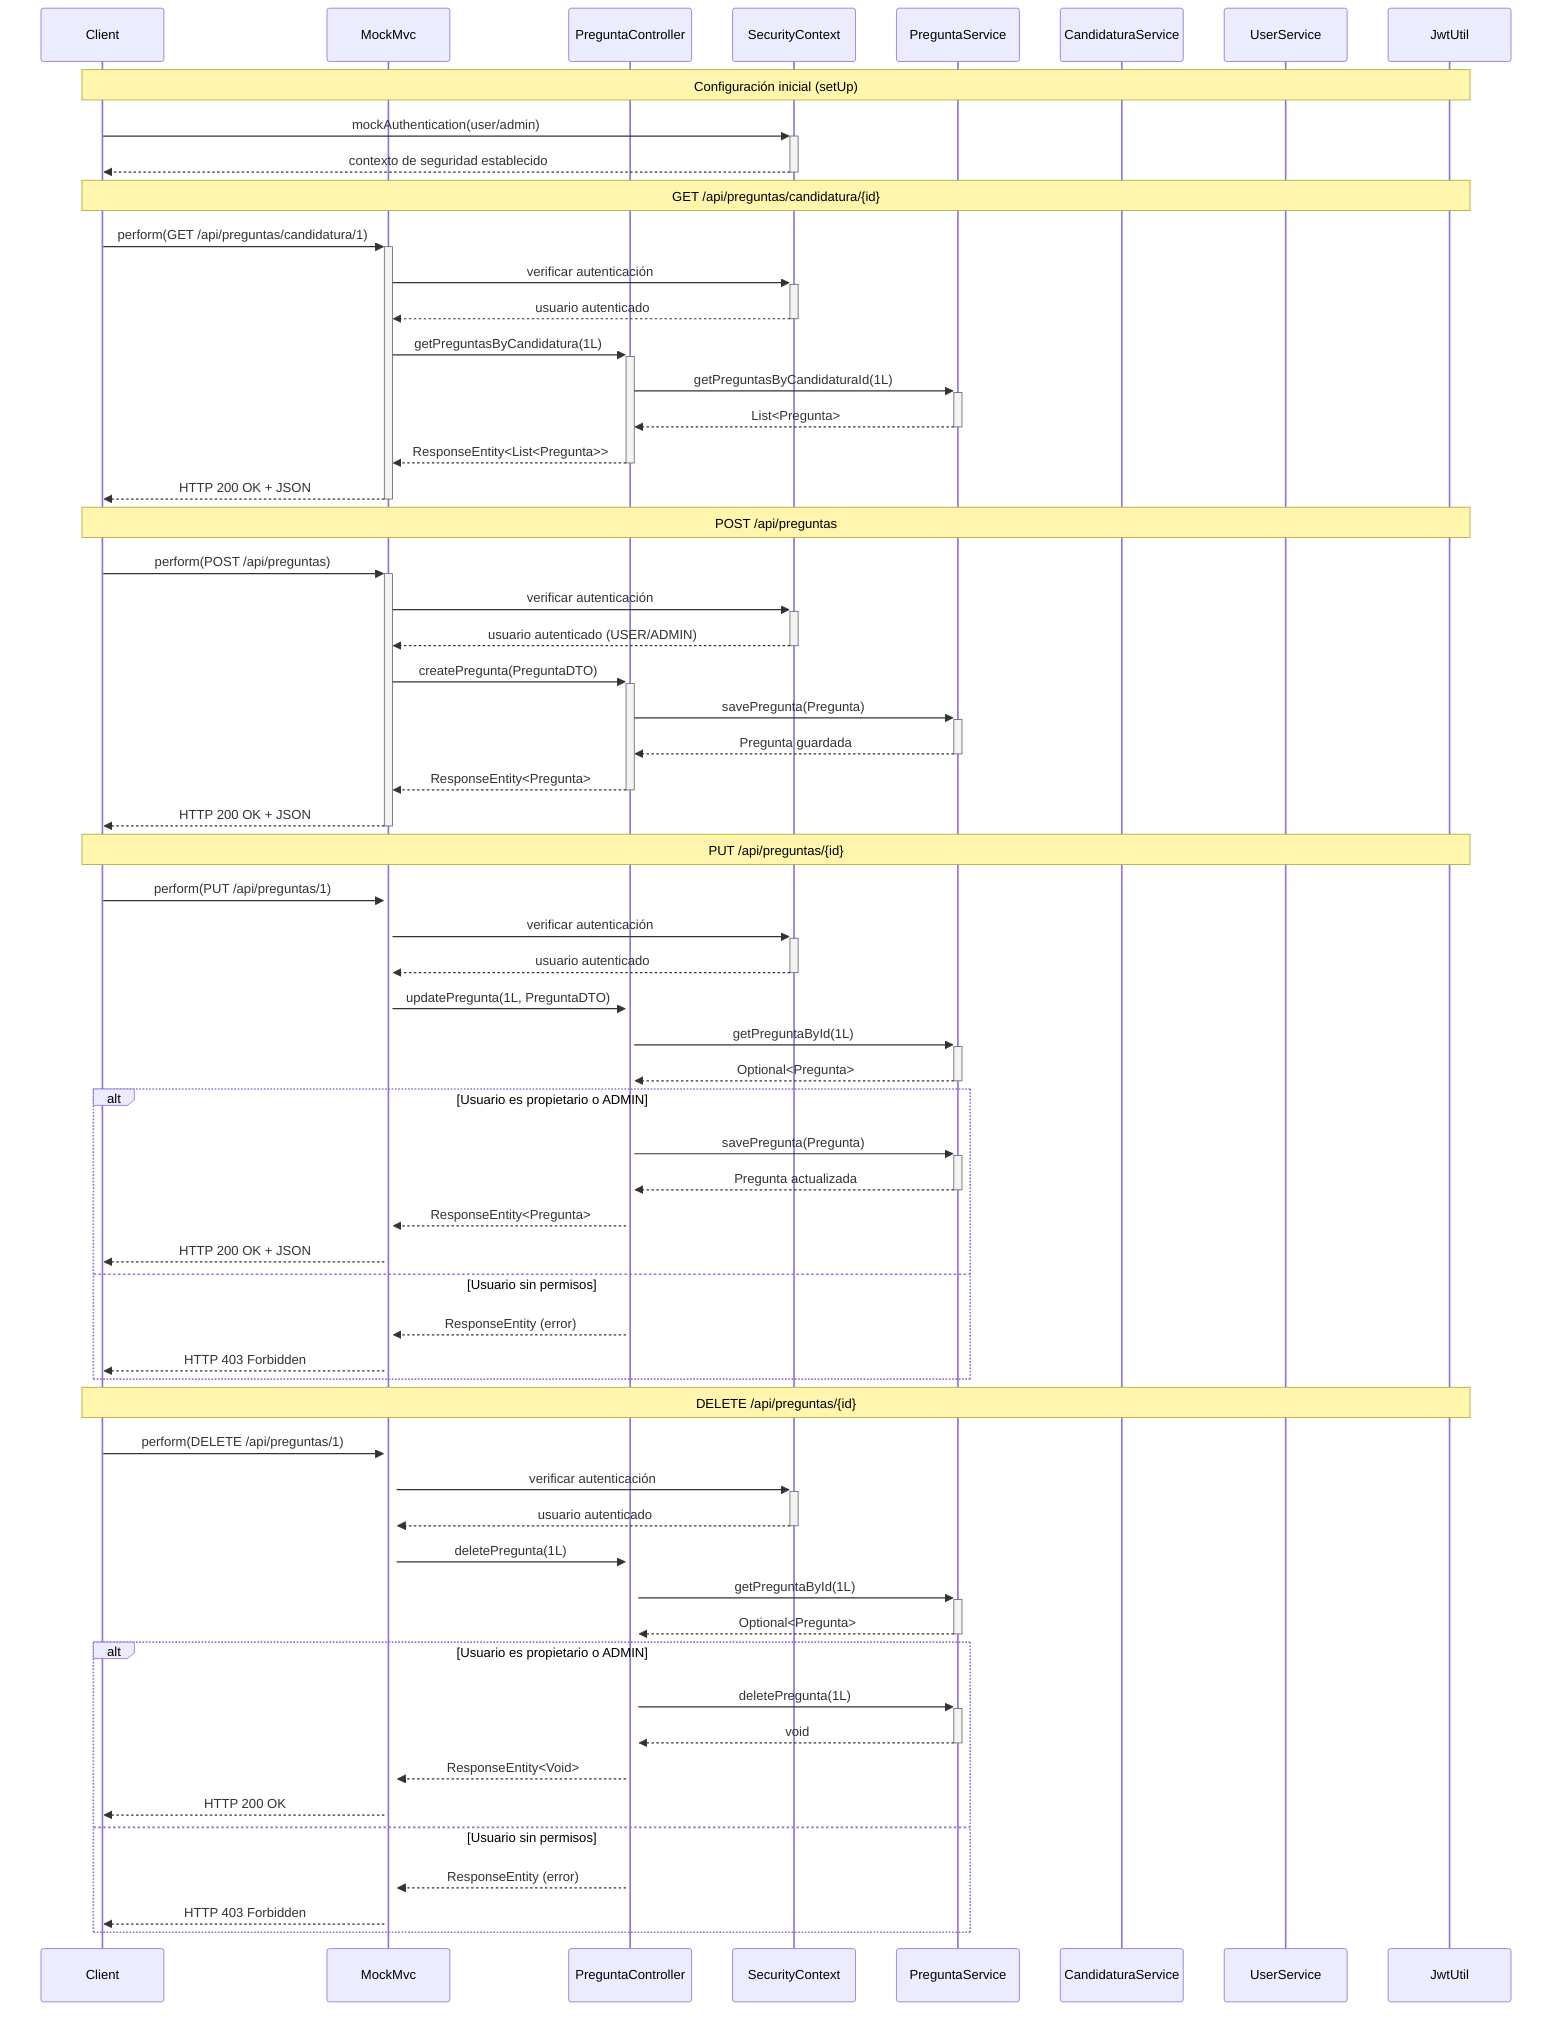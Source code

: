 sequenceDiagram
    participant Client
    participant MockMvc
    participant PreguntaController
    participant SecurityContext
    participant PreguntaService
    participant CandidaturaService
    participant UserService
    participant JwtUtil

    Note over Client,JwtUtil: Configuración inicial (setUp)
    Client->>+SecurityContext: mockAuthentication(user/admin)
    SecurityContext-->>-Client: contexto de seguridad establecido

    Note over Client,JwtUtil: GET /api/preguntas/candidatura/{id}
    Client->>+MockMvc: perform(GET /api/preguntas/candidatura/1)
    MockMvc->>+SecurityContext: verificar autenticación
    SecurityContext-->>-MockMvc: usuario autenticado
    MockMvc->>+PreguntaController: getPreguntasByCandidatura(1L)
    PreguntaController->>+PreguntaService: getPreguntasByCandidaturaId(1L)
    PreguntaService-->>-PreguntaController: List<Pregunta>
    PreguntaController-->>-MockMvc: ResponseEntity<List<Pregunta>>
    MockMvc-->>-Client: HTTP 200 OK + JSON

    Note over Client,JwtUtil: POST /api/preguntas
    Client->>+MockMvc: perform(POST /api/preguntas)
    MockMvc->>+SecurityContext: verificar autenticación
    SecurityContext-->>-MockMvc: usuario autenticado (USER/ADMIN)
    MockMvc->>+PreguntaController: createPregunta(PreguntaDTO)
    PreguntaController->>+PreguntaService: savePregunta(Pregunta)
    PreguntaService-->>-PreguntaController: Pregunta guardada
    PreguntaController-->>-MockMvc: ResponseEntity<Pregunta>
    MockMvc-->>-Client: HTTP 200 OK + JSON

    Note over Client,JwtUtil: PUT /api/preguntas/{id}
    Client->>+MockMvc: perform(PUT /api/preguntas/1)
    MockMvc->>+SecurityContext: verificar autenticación
    SecurityContext-->>-MockMvc: usuario autenticado
    MockMvc->>+PreguntaController: updatePregunta(1L, PreguntaDTO)
    PreguntaController->>+PreguntaService: getPreguntaById(1L)
    PreguntaService-->>-PreguntaController: Optional<Pregunta>
    
    alt Usuario es propietario o ADMIN
        PreguntaController->>+PreguntaService: savePregunta(Pregunta)
        PreguntaService-->>-PreguntaController: Pregunta actualizada
        PreguntaController-->>MockMvc: ResponseEntity<Pregunta>
        MockMvc-->>Client: HTTP 200 OK + JSON
    else Usuario sin permisos
        PreguntaController-->>MockMvc: ResponseEntity (error)
        MockMvc-->>Client: HTTP 403 Forbidden
    end

    Note over Client,JwtUtil: DELETE /api/preguntas/{id}
    Client->>+MockMvc: perform(DELETE /api/preguntas/1)
    MockMvc->>+SecurityContext: verificar autenticación
    SecurityContext-->>-MockMvc: usuario autenticado
    MockMvc->>+PreguntaController: deletePregunta(1L)
    PreguntaController->>+PreguntaService: getPreguntaById(1L)
    PreguntaService-->>-PreguntaController: Optional<Pregunta>
    
    alt Usuario es propietario o ADMIN
        PreguntaController->>+PreguntaService: deletePregunta(1L)
        PreguntaService-->>-PreguntaController: void
        PreguntaController-->>MockMvc: ResponseEntity<Void>
        MockMvc-->>Client: HTTP 200 OK
    else Usuario sin permisos
        PreguntaController-->>MockMvc: ResponseEntity (error)
        MockMvc-->>Client: HTTP 403 Forbidden
    end